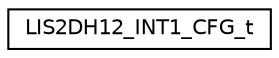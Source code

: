 digraph "Graphical Class Hierarchy"
{
 // LATEX_PDF_SIZE
  edge [fontname="Helvetica",fontsize="10",labelfontname="Helvetica",labelfontsize="10"];
  node [fontname="Helvetica",fontsize="10",shape=record];
  rankdir="LR";
  Node0 [label="LIS2DH12_INT1_CFG_t",height=0.2,width=0.4,color="black", fillcolor="white", style="filled",URL="$unionLIS2DH12__INT1__CFG__t.html",tooltip="INT1_CFG definitions."];
}
